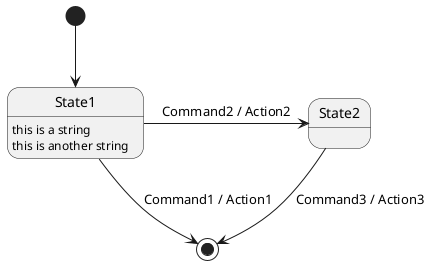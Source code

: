 @startuml

[*] --> State1
State1 --> [*] : Command1 / Action1
State1 : this is a string
State1 : this is another string

State1 -> State2 : Command2 / Action2
State2 --> [*] : Command3 / Action3

@enduml
